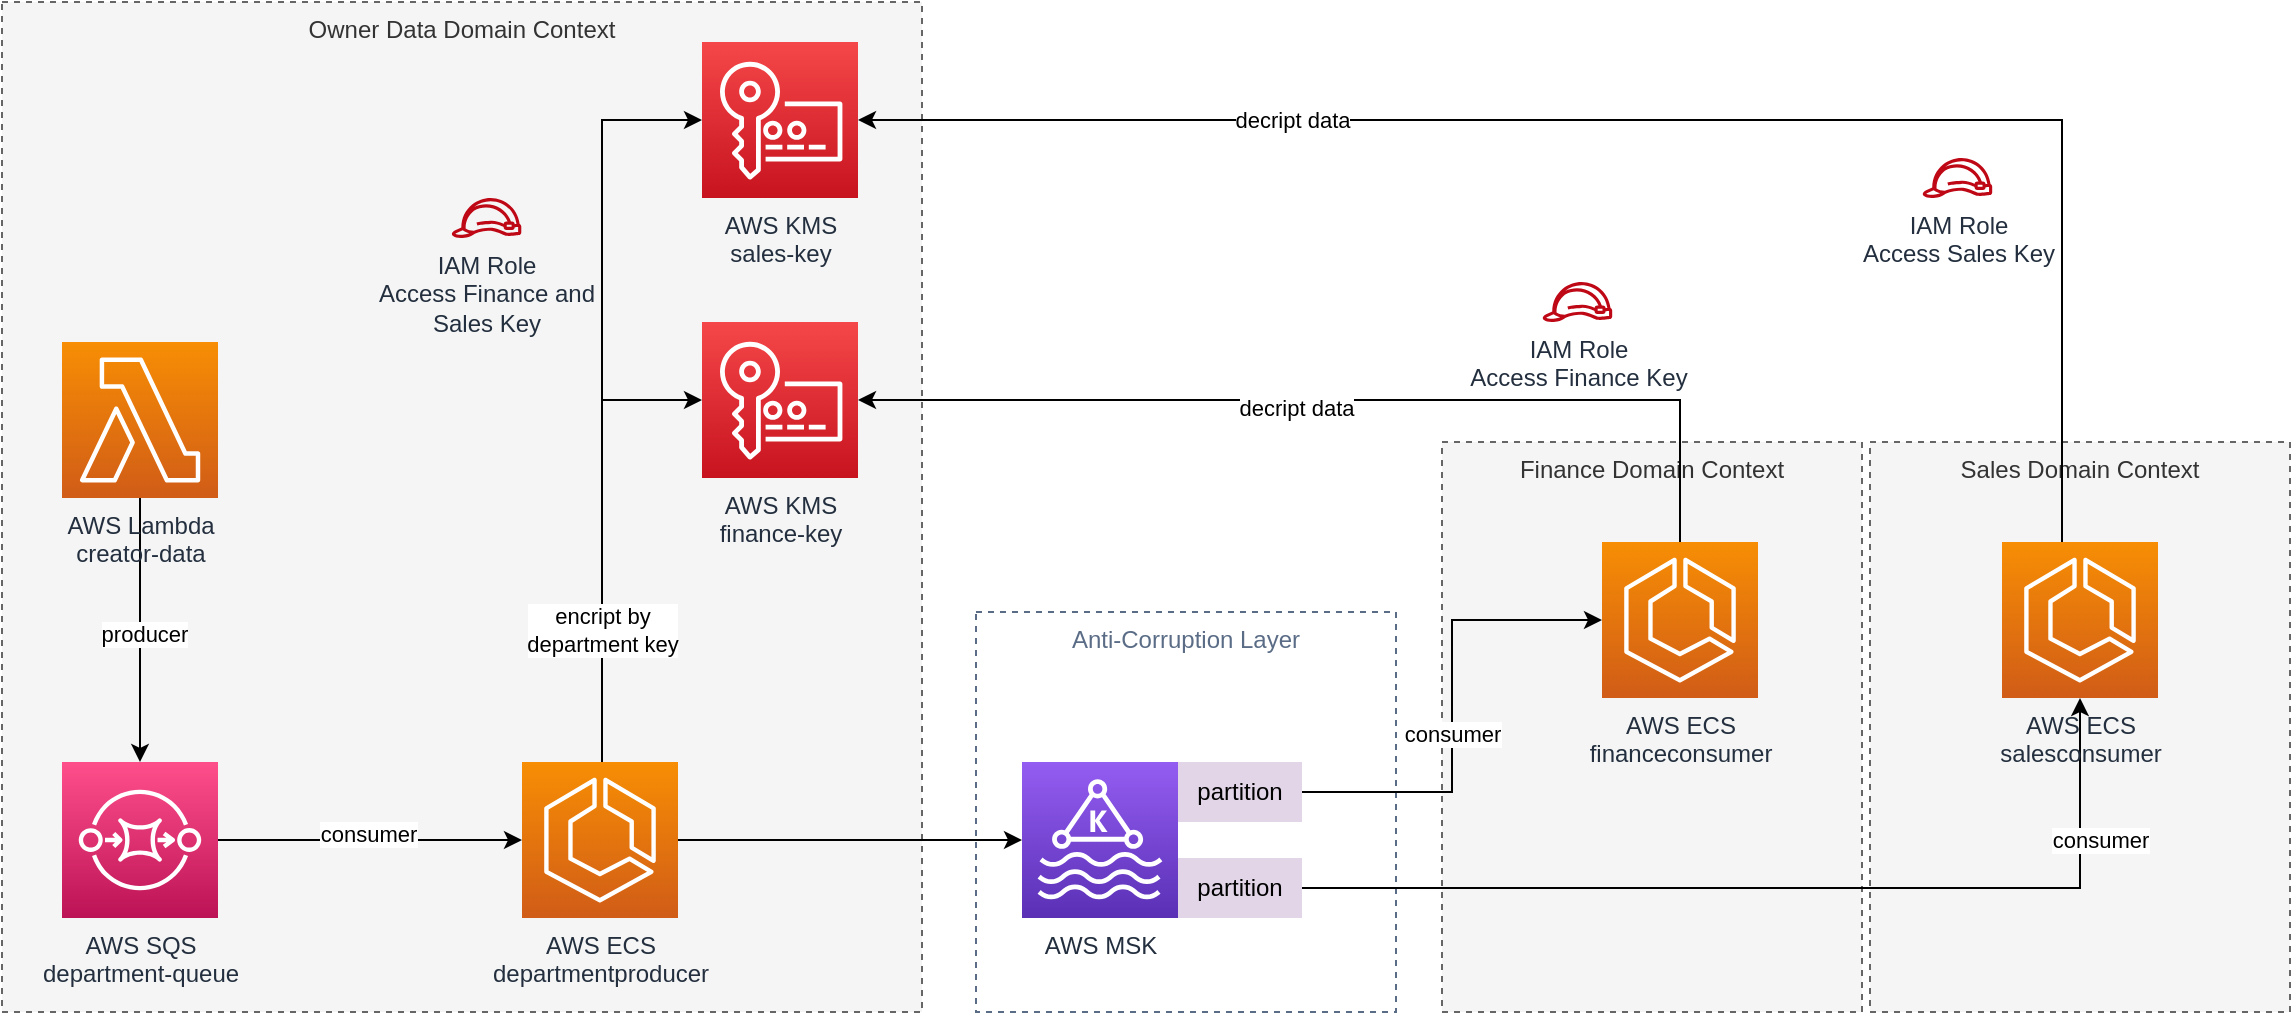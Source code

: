 <mxfile version="18.0.2" type="device"><diagram id="xN7wwaYG42Qb79DS3F1A" name="Page-1"><mxGraphModel dx="1240" dy="697" grid="1" gridSize="10" guides="1" tooltips="1" connect="1" arrows="1" fold="1" page="1" pageScale="1" pageWidth="827" pageHeight="1169" math="0" shadow="0"><root><mxCell id="0"/><mxCell id="1" parent="0"/><mxCell id="G_KhhP-2e_IW2XFOvp97-30" value="Anti-Corruption Layer" style="fillColor=none;strokeColor=#5A6C86;dashed=1;verticalAlign=top;fontStyle=0;fontColor=#5A6C86;" vertex="1" parent="1"><mxGeometry x="497" y="315" width="210" height="200" as="geometry"/></mxCell><mxCell id="G_KhhP-2e_IW2XFOvp97-33" value="Owner Data Domain Context" style="fillColor=#f5f5f5;strokeColor=#666666;dashed=1;verticalAlign=top;fontStyle=0;fontColor=#333333;" vertex="1" parent="1"><mxGeometry x="10" y="10" width="460" height="505" as="geometry"/></mxCell><mxCell id="G_KhhP-2e_IW2XFOvp97-32" value="Sales Domain Context" style="fillColor=#f5f5f5;strokeColor=#666666;dashed=1;verticalAlign=top;fontStyle=0;fontColor=#333333;" vertex="1" parent="1"><mxGeometry x="944" y="230" width="210" height="285" as="geometry"/></mxCell><mxCell id="G_KhhP-2e_IW2XFOvp97-31" value="Finance Domain Context" style="fillColor=#f5f5f5;strokeColor=#666666;dashed=1;verticalAlign=top;fontStyle=0;fontColor=#333333;" vertex="1" parent="1"><mxGeometry x="730" y="230" width="210" height="285" as="geometry"/></mxCell><mxCell id="G_KhhP-2e_IW2XFOvp97-5" style="edgeStyle=orthogonalEdgeStyle;rounded=0;orthogonalLoop=1;jettySize=auto;html=1;" edge="1" parent="1" source="G_KhhP-2e_IW2XFOvp97-2" target="G_KhhP-2e_IW2XFOvp97-4"><mxGeometry relative="1" as="geometry"/></mxCell><mxCell id="G_KhhP-2e_IW2XFOvp97-15" value="producer" style="edgeLabel;html=1;align=center;verticalAlign=middle;resizable=0;points=[];" vertex="1" connectable="0" parent="G_KhhP-2e_IW2XFOvp97-5"><mxGeometry x="0.024" y="2" relative="1" as="geometry"><mxPoint as="offset"/></mxGeometry></mxCell><mxCell id="G_KhhP-2e_IW2XFOvp97-2" value="AWS Lambda&lt;br&gt;creator-data" style="sketch=0;points=[[0,0,0],[0.25,0,0],[0.5,0,0],[0.75,0,0],[1,0,0],[0,1,0],[0.25,1,0],[0.5,1,0],[0.75,1,0],[1,1,0],[0,0.25,0],[0,0.5,0],[0,0.75,0],[1,0.25,0],[1,0.5,0],[1,0.75,0]];outlineConnect=0;fontColor=#232F3E;gradientColor=#F78E04;gradientDirection=north;fillColor=#D05C17;strokeColor=#ffffff;dashed=0;verticalLabelPosition=bottom;verticalAlign=top;align=center;html=1;fontSize=12;fontStyle=0;aspect=fixed;shape=mxgraph.aws4.resourceIcon;resIcon=mxgraph.aws4.lambda;" vertex="1" parent="1"><mxGeometry x="40" y="180" width="78" height="78" as="geometry"/></mxCell><mxCell id="G_KhhP-2e_IW2XFOvp97-7" style="edgeStyle=orthogonalEdgeStyle;rounded=0;orthogonalLoop=1;jettySize=auto;html=1;" edge="1" parent="1" source="G_KhhP-2e_IW2XFOvp97-4" target="G_KhhP-2e_IW2XFOvp97-6"><mxGeometry relative="1" as="geometry"/></mxCell><mxCell id="G_KhhP-2e_IW2XFOvp97-16" value="consumer" style="edgeLabel;html=1;align=center;verticalAlign=middle;resizable=0;points=[];" vertex="1" connectable="0" parent="G_KhhP-2e_IW2XFOvp97-7"><mxGeometry x="-0.013" y="3" relative="1" as="geometry"><mxPoint as="offset"/></mxGeometry></mxCell><mxCell id="G_KhhP-2e_IW2XFOvp97-4" value="AWS SQS&lt;br&gt;department-queue" style="sketch=0;points=[[0,0,0],[0.25,0,0],[0.5,0,0],[0.75,0,0],[1,0,0],[0,1,0],[0.25,1,0],[0.5,1,0],[0.75,1,0],[1,1,0],[0,0.25,0],[0,0.5,0],[0,0.75,0],[1,0.25,0],[1,0.5,0],[1,0.75,0]];outlineConnect=0;fontColor=#232F3E;gradientColor=#FF4F8B;gradientDirection=north;fillColor=#BC1356;strokeColor=#ffffff;dashed=0;verticalLabelPosition=bottom;verticalAlign=top;align=center;html=1;fontSize=12;fontStyle=0;aspect=fixed;shape=mxgraph.aws4.resourceIcon;resIcon=mxgraph.aws4.sqs;" vertex="1" parent="1"><mxGeometry x="40" y="390" width="78" height="78" as="geometry"/></mxCell><mxCell id="G_KhhP-2e_IW2XFOvp97-10" style="edgeStyle=orthogonalEdgeStyle;rounded=0;orthogonalLoop=1;jettySize=auto;html=1;entryX=0;entryY=0.5;entryDx=0;entryDy=0;entryPerimeter=0;" edge="1" parent="1" source="G_KhhP-2e_IW2XFOvp97-6" target="G_KhhP-2e_IW2XFOvp97-8"><mxGeometry relative="1" as="geometry"><Array as="points"><mxPoint x="310" y="209"/></Array></mxGeometry></mxCell><mxCell id="G_KhhP-2e_IW2XFOvp97-11" style="edgeStyle=orthogonalEdgeStyle;rounded=0;orthogonalLoop=1;jettySize=auto;html=1;entryX=0;entryY=0.5;entryDx=0;entryDy=0;entryPerimeter=0;" edge="1" parent="1" source="G_KhhP-2e_IW2XFOvp97-6" target="G_KhhP-2e_IW2XFOvp97-9"><mxGeometry relative="1" as="geometry"><Array as="points"><mxPoint x="310" y="69"/></Array></mxGeometry></mxCell><mxCell id="G_KhhP-2e_IW2XFOvp97-17" value="encript by&lt;br&gt;department key" style="edgeLabel;html=1;align=center;verticalAlign=middle;resizable=0;points=[];" vertex="1" connectable="0" parent="G_KhhP-2e_IW2XFOvp97-11"><mxGeometry x="-0.643" relative="1" as="geometry"><mxPoint as="offset"/></mxGeometry></mxCell><mxCell id="G_KhhP-2e_IW2XFOvp97-13" style="edgeStyle=orthogonalEdgeStyle;rounded=0;orthogonalLoop=1;jettySize=auto;html=1;" edge="1" parent="1" source="G_KhhP-2e_IW2XFOvp97-6" target="G_KhhP-2e_IW2XFOvp97-12"><mxGeometry relative="1" as="geometry"/></mxCell><mxCell id="G_KhhP-2e_IW2XFOvp97-6" value="AWS ECS&lt;br&gt;departmentproducer" style="sketch=0;points=[[0,0,0],[0.25,0,0],[0.5,0,0],[0.75,0,0],[1,0,0],[0,1,0],[0.25,1,0],[0.5,1,0],[0.75,1,0],[1,1,0],[0,0.25,0],[0,0.5,0],[0,0.75,0],[1,0.25,0],[1,0.5,0],[1,0.75,0]];outlineConnect=0;fontColor=#232F3E;gradientColor=#F78E04;gradientDirection=north;fillColor=#D05C17;strokeColor=#ffffff;dashed=0;verticalLabelPosition=bottom;verticalAlign=top;align=center;html=1;fontSize=12;fontStyle=0;aspect=fixed;shape=mxgraph.aws4.resourceIcon;resIcon=mxgraph.aws4.ecs;" vertex="1" parent="1"><mxGeometry x="270" y="390" width="78" height="78" as="geometry"/></mxCell><mxCell id="G_KhhP-2e_IW2XFOvp97-8" value="AWS KMS&lt;br&gt;finance-key" style="sketch=0;points=[[0,0,0],[0.25,0,0],[0.5,0,0],[0.75,0,0],[1,0,0],[0,1,0],[0.25,1,0],[0.5,1,0],[0.75,1,0],[1,1,0],[0,0.25,0],[0,0.5,0],[0,0.75,0],[1,0.25,0],[1,0.5,0],[1,0.75,0]];outlineConnect=0;fontColor=#232F3E;gradientColor=#F54749;gradientDirection=north;fillColor=#C7131F;strokeColor=#ffffff;dashed=0;verticalLabelPosition=bottom;verticalAlign=top;align=center;html=1;fontSize=12;fontStyle=0;aspect=fixed;shape=mxgraph.aws4.resourceIcon;resIcon=mxgraph.aws4.key_management_service;" vertex="1" parent="1"><mxGeometry x="360" y="170" width="78" height="78" as="geometry"/></mxCell><mxCell id="G_KhhP-2e_IW2XFOvp97-9" value="AWS KMS&lt;br&gt;sales-key" style="sketch=0;points=[[0,0,0],[0.25,0,0],[0.5,0,0],[0.75,0,0],[1,0,0],[0,1,0],[0.25,1,0],[0.5,1,0],[0.75,1,0],[1,1,0],[0,0.25,0],[0,0.5,0],[0,0.75,0],[1,0.25,0],[1,0.5,0],[1,0.75,0]];outlineConnect=0;fontColor=#232F3E;gradientColor=#F54749;gradientDirection=north;fillColor=#C7131F;strokeColor=#ffffff;dashed=0;verticalLabelPosition=bottom;verticalAlign=top;align=center;html=1;fontSize=12;fontStyle=0;aspect=fixed;shape=mxgraph.aws4.resourceIcon;resIcon=mxgraph.aws4.key_management_service;" vertex="1" parent="1"><mxGeometry x="360" y="30" width="78" height="78" as="geometry"/></mxCell><mxCell id="G_KhhP-2e_IW2XFOvp97-22" style="edgeStyle=orthogonalEdgeStyle;rounded=0;orthogonalLoop=1;jettySize=auto;html=1;entryX=0;entryY=0.5;entryDx=0;entryDy=0;entryPerimeter=0;" edge="1" parent="1" source="G_KhhP-2e_IW2XFOvp97-18" target="G_KhhP-2e_IW2XFOvp97-20"><mxGeometry relative="1" as="geometry"/></mxCell><mxCell id="G_KhhP-2e_IW2XFOvp97-24" value="consumer" style="edgeLabel;html=1;align=center;verticalAlign=middle;resizable=0;points=[];" vertex="1" connectable="0" parent="G_KhhP-2e_IW2XFOvp97-22"><mxGeometry x="-0.119" relative="1" as="geometry"><mxPoint as="offset"/></mxGeometry></mxCell><mxCell id="G_KhhP-2e_IW2XFOvp97-23" style="edgeStyle=orthogonalEdgeStyle;rounded=0;orthogonalLoop=1;jettySize=auto;html=1;" edge="1" parent="1" source="G_KhhP-2e_IW2XFOvp97-19" target="G_KhhP-2e_IW2XFOvp97-21"><mxGeometry relative="1" as="geometry"/></mxCell><mxCell id="G_KhhP-2e_IW2XFOvp97-25" value="consumer" style="edgeLabel;html=1;align=center;verticalAlign=middle;resizable=0;points=[];" vertex="1" connectable="0" parent="G_KhhP-2e_IW2XFOvp97-23"><mxGeometry x="-0.658" y="-1" relative="1" as="geometry"><mxPoint x="316" y="-25" as="offset"/></mxGeometry></mxCell><mxCell id="G_KhhP-2e_IW2XFOvp97-26" style="edgeStyle=orthogonalEdgeStyle;rounded=0;orthogonalLoop=1;jettySize=auto;html=1;entryX=1;entryY=0.5;entryDx=0;entryDy=0;entryPerimeter=0;" edge="1" parent="1" source="G_KhhP-2e_IW2XFOvp97-20" target="G_KhhP-2e_IW2XFOvp97-8"><mxGeometry relative="1" as="geometry"><Array as="points"><mxPoint x="849" y="209"/></Array></mxGeometry></mxCell><mxCell id="G_KhhP-2e_IW2XFOvp97-27" value="decript data" style="edgeLabel;html=1;align=center;verticalAlign=middle;resizable=0;points=[];" vertex="1" connectable="0" parent="G_KhhP-2e_IW2XFOvp97-26"><mxGeometry x="0.091" y="4" relative="1" as="geometry"><mxPoint as="offset"/></mxGeometry></mxCell><mxCell id="G_KhhP-2e_IW2XFOvp97-20" value="AWS ECS&lt;br&gt;financeconsumer" style="sketch=0;points=[[0,0,0],[0.25,0,0],[0.5,0,0],[0.75,0,0],[1,0,0],[0,1,0],[0.25,1,0],[0.5,1,0],[0.75,1,0],[1,1,0],[0,0.25,0],[0,0.5,0],[0,0.75,0],[1,0.25,0],[1,0.5,0],[1,0.75,0]];outlineConnect=0;fontColor=#232F3E;gradientColor=#F78E04;gradientDirection=north;fillColor=#D05C17;strokeColor=#ffffff;dashed=0;verticalLabelPosition=bottom;verticalAlign=top;align=center;html=1;fontSize=12;fontStyle=0;aspect=fixed;shape=mxgraph.aws4.resourceIcon;resIcon=mxgraph.aws4.ecs;" vertex="1" parent="1"><mxGeometry x="810" y="280" width="78" height="78" as="geometry"/></mxCell><mxCell id="G_KhhP-2e_IW2XFOvp97-28" style="edgeStyle=orthogonalEdgeStyle;rounded=0;orthogonalLoop=1;jettySize=auto;html=1;entryX=1;entryY=0.5;entryDx=0;entryDy=0;entryPerimeter=0;" edge="1" parent="1" source="G_KhhP-2e_IW2XFOvp97-21" target="G_KhhP-2e_IW2XFOvp97-9"><mxGeometry relative="1" as="geometry"><Array as="points"><mxPoint x="1040" y="69"/></Array></mxGeometry></mxCell><mxCell id="G_KhhP-2e_IW2XFOvp97-29" value="decript data" style="edgeLabel;html=1;align=center;verticalAlign=middle;resizable=0;points=[];" vertex="1" connectable="0" parent="G_KhhP-2e_IW2XFOvp97-28"><mxGeometry x="0.468" relative="1" as="geometry"><mxPoint as="offset"/></mxGeometry></mxCell><mxCell id="G_KhhP-2e_IW2XFOvp97-21" value="AWS ECS&lt;br&gt;salesconsumer" style="sketch=0;points=[[0,0,0],[0.25,0,0],[0.5,0,0],[0.75,0,0],[1,0,0],[0,1,0],[0.25,1,0],[0.5,1,0],[0.75,1,0],[1,1,0],[0,0.25,0],[0,0.5,0],[0,0.75,0],[1,0.25,0],[1,0.5,0],[1,0.75,0]];outlineConnect=0;fontColor=#232F3E;gradientColor=#F78E04;gradientDirection=north;fillColor=#D05C17;strokeColor=#ffffff;dashed=0;verticalLabelPosition=bottom;verticalAlign=top;align=center;html=1;fontSize=12;fontStyle=0;aspect=fixed;shape=mxgraph.aws4.resourceIcon;resIcon=mxgraph.aws4.ecs;" vertex="1" parent="1"><mxGeometry x="1010" y="280" width="78" height="78" as="geometry"/></mxCell><mxCell id="G_KhhP-2e_IW2XFOvp97-34" value="" style="group" vertex="1" connectable="0" parent="1"><mxGeometry x="520" y="390" width="140" height="78" as="geometry"/></mxCell><mxCell id="G_KhhP-2e_IW2XFOvp97-12" value="AWS MSK" style="sketch=0;points=[[0,0,0],[0.25,0,0],[0.5,0,0],[0.75,0,0],[1,0,0],[0,1,0],[0.25,1,0],[0.5,1,0],[0.75,1,0],[1,1,0],[0,0.25,0],[0,0.5,0],[0,0.75,0],[1,0.25,0],[1,0.5,0],[1,0.75,0]];outlineConnect=0;fontColor=#232F3E;gradientColor=#945DF2;gradientDirection=north;fillColor=#5A30B5;strokeColor=#ffffff;dashed=0;verticalLabelPosition=bottom;verticalAlign=top;align=center;html=1;fontSize=12;fontStyle=0;aspect=fixed;shape=mxgraph.aws4.resourceIcon;resIcon=mxgraph.aws4.managed_streaming_for_kafka;" vertex="1" parent="G_KhhP-2e_IW2XFOvp97-34"><mxGeometry width="78" height="78" as="geometry"/></mxCell><mxCell id="G_KhhP-2e_IW2XFOvp97-18" value="partition" style="rounded=0;whiteSpace=wrap;html=1;strokeColor=none;fillColor=#e1d5e7;" vertex="1" parent="G_KhhP-2e_IW2XFOvp97-34"><mxGeometry x="78" width="62" height="30" as="geometry"/></mxCell><mxCell id="G_KhhP-2e_IW2XFOvp97-19" value="partition" style="rounded=0;whiteSpace=wrap;html=1;strokeColor=none;fillColor=#e1d5e7;" vertex="1" parent="G_KhhP-2e_IW2XFOvp97-34"><mxGeometry x="78" y="48" width="62" height="30" as="geometry"/></mxCell><mxCell id="G_KhhP-2e_IW2XFOvp97-35" value="IAM Role&lt;br&gt;Access Finance Key" style="sketch=0;outlineConnect=0;fontColor=#232F3E;gradientColor=none;fillColor=#BF0816;strokeColor=none;dashed=0;verticalLabelPosition=bottom;verticalAlign=top;align=center;html=1;fontSize=12;fontStyle=0;aspect=fixed;pointerEvents=1;shape=mxgraph.aws4.role;" vertex="1" parent="1"><mxGeometry x="780" y="150" width="35.45" height="20" as="geometry"/></mxCell><mxCell id="G_KhhP-2e_IW2XFOvp97-37" value="IAM Role&lt;br&gt;Access Sales Key" style="sketch=0;outlineConnect=0;fontColor=#232F3E;gradientColor=none;fillColor=#BF0816;strokeColor=none;dashed=0;verticalLabelPosition=bottom;verticalAlign=top;align=center;html=1;fontSize=12;fontStyle=0;aspect=fixed;pointerEvents=1;shape=mxgraph.aws4.role;" vertex="1" parent="1"><mxGeometry x="970" y="88" width="35.45" height="20" as="geometry"/></mxCell><mxCell id="G_KhhP-2e_IW2XFOvp97-38" value="IAM Role&lt;br&gt;Access Finance and&lt;br&gt;Sales Key" style="sketch=0;outlineConnect=0;fontColor=#232F3E;gradientColor=none;fillColor=#BF0816;strokeColor=none;dashed=0;verticalLabelPosition=bottom;verticalAlign=top;align=center;html=1;fontSize=12;fontStyle=0;aspect=fixed;pointerEvents=1;shape=mxgraph.aws4.role;" vertex="1" parent="1"><mxGeometry x="234.55" y="108" width="35.45" height="20" as="geometry"/></mxCell></root></mxGraphModel></diagram></mxfile>